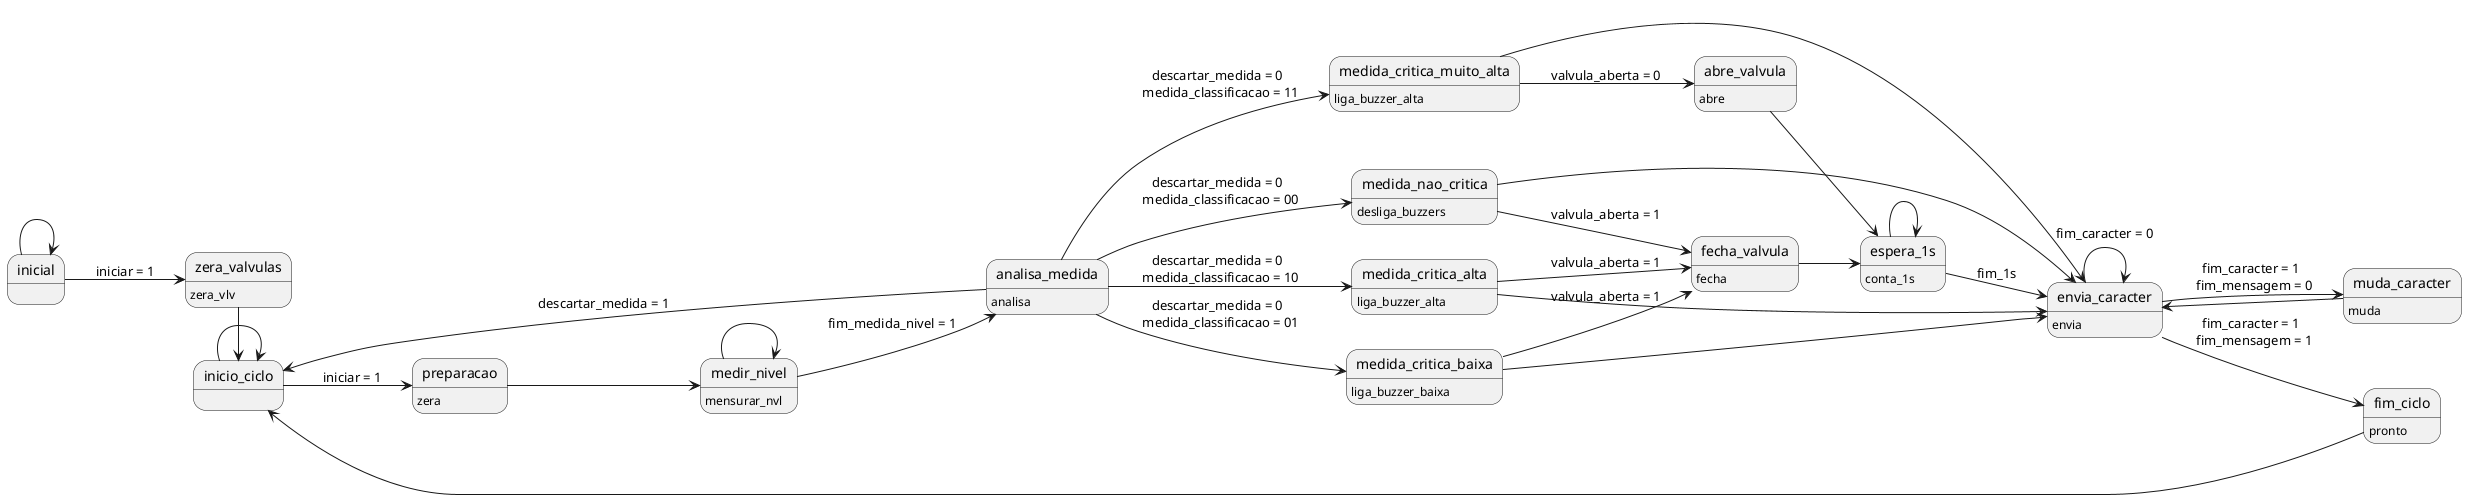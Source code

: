 @startuml StateMachine
left to right direction
state inicial
state zera_valvulas : zera_vlv
state inicio_ciclo
state preparacao : zera
state medir_nivel : mensurar_nvl
state analisa_medida : analisa
state medida_critica_baixa : liga_buzzer_baixa
state medida_critica_alta : liga_buzzer_alta
state medida_critica_muito_alta : liga_buzzer_alta
state medida_nao_critica : desliga_buzzers
state abre_valvula : abre
state fecha_valvula : fecha
state espera_1s : conta_1s
state envia_caracter : envia
state muda_caracter : muda
state fim_ciclo : pronto

inicial --> inicial
inicial --> zera_valvulas : iniciar = 1
zera_valvulas -right-> inicio_ciclo
inicio_ciclo --> inicio_ciclo
inicio_ciclo --> preparacao : iniciar = 1
preparacao --> medir_nivel
medir_nivel --> medir_nivel
medir_nivel --> analisa_medida : fim_medida_nivel = 1
analisa_medida --> inicio_ciclo : descartar_medida = 1
analisa_medida --> medida_nao_critica : descartar_medida = 0 \n medida_classificacao = 00
analisa_medida --> medida_critica_baixa : descartar_medida = 0 \n medida_classificacao = 01
analisa_medida --> medida_critica_alta : descartar_medida = 0 \n medida_classificacao = 10
analisa_medida -right-> medida_critica_muito_alta : descartar_medida = 0 \n medida_classificacao = 11
medida_nao_critica --> fecha_valvula : valvula_aberta = 1
medida_critica_alta --> fecha_valvula : valvula_aberta = 1
medida_critica_baixa --> fecha_valvula : valvula_aberta = 1
medida_critica_muito_alta --> abre_valvula : valvula_aberta = 0
abre_valvula --> espera_1s
fecha_valvula --> espera_1s
espera_1s --> espera_1s
espera_1s --> envia_caracter : fim_1s 
medida_nao_critica --> envia_caracter
medida_critica_alta --> envia_caracter
medida_critica_baixa --> envia_caracter
medida_critica_muito_alta --> envia_caracter
envia_caracter --> envia_caracter : fim_caracter = 0
envia_caracter --> muda_caracter : fim_caracter = 1 \n fim_mensagem = 0
muda_caracter --> envia_caracter
envia_caracter --> fim_ciclo : fim_caracter = 1 \n fim_mensagem = 1
fim_ciclo --> inicio_ciclo

@enduml
